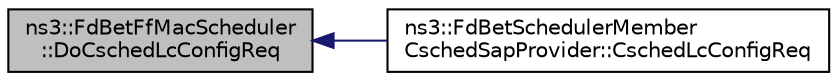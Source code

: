 digraph "ns3::FdBetFfMacScheduler::DoCschedLcConfigReq"
{
  edge [fontname="Helvetica",fontsize="10",labelfontname="Helvetica",labelfontsize="10"];
  node [fontname="Helvetica",fontsize="10",shape=record];
  rankdir="LR";
  Node1 [label="ns3::FdBetFfMacScheduler\l::DoCschedLcConfigReq",height=0.2,width=0.4,color="black", fillcolor="grey75", style="filled", fontcolor="black"];
  Node1 -> Node2 [dir="back",color="midnightblue",fontsize="10",style="solid"];
  Node2 [label="ns3::FdBetSchedulerMember\lCschedSapProvider::CschedLcConfigReq",height=0.2,width=0.4,color="black", fillcolor="white", style="filled",URL="$df/d37/classns3_1_1FdBetSchedulerMemberCschedSapProvider.html#a60ea6610a5ea5af0647a66fcb91a283f"];
}
